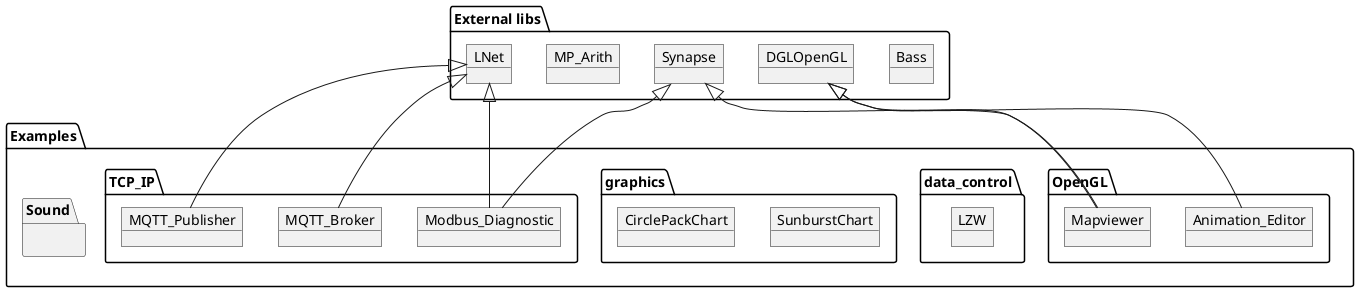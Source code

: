 'Convert to Image using: https://plantuml.com/de/
@startuml

package "Examples" {
  package "OpenGL" {
   object Mapviewer
   object Animation_Editor
  }
  package "data_control" {
    object LZW
  }
  package "graphics" {
   object SunburstChart
   object CirclePackChart
  }
  package "TCP_IP" {
   object MQTT_Broker
   object MQTT_Publisher
   object Modbus_Diagnostic
  }
  package "Sound" {
   
  }
}

package "External libs" {
object Bass
object DGLOpenGL
object LNet 
object MP_Arith
object Synapse
Synapse <|-- Mapviewer 
DGLOpenGL <|-- Mapviewer 
DGLOpenGL <|-- Animation_Editor 
Synapse <|-- Modbus_Diagnostic
LNet <|-- Modbus_Diagnostic
LNet <|-- MQTT_Publisher
LNet <|-- MQTT_Broker
}

@enduml

